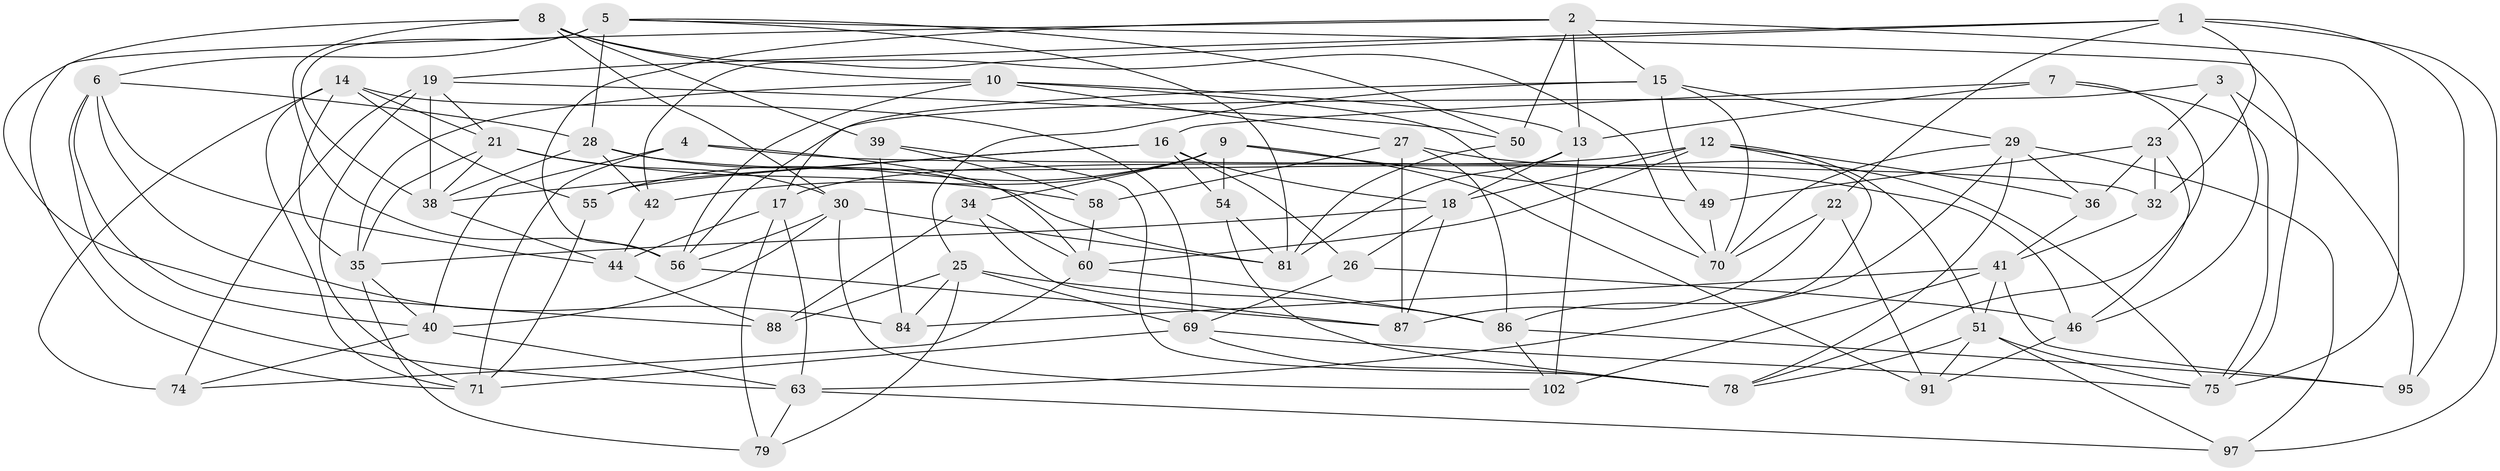 // original degree distribution, {4: 1.0}
// Generated by graph-tools (version 1.1) at 2025/11/02/27/25 16:11:49]
// undirected, 63 vertices, 163 edges
graph export_dot {
graph [start="1"]
  node [color=gray90,style=filled];
  1 [super="+31"];
  2 [super="+11"];
  3;
  4;
  5 [super="+45"];
  6 [super="+59"];
  7;
  8 [super="+94"];
  9 [super="+20"];
  10 [super="+89"];
  12 [super="+37"];
  13 [super="+53"];
  14 [super="+67"];
  15 [super="+77"];
  16 [super="+65"];
  17 [super="+92"];
  18 [super="+24"];
  19 [super="+43"];
  21 [super="+68"];
  22;
  23 [super="+57"];
  25 [super="+66"];
  26;
  27 [super="+33"];
  28 [super="+73"];
  29 [super="+82"];
  30 [super="+83"];
  32;
  34;
  35 [super="+72"];
  36;
  38 [super="+48"];
  39;
  40 [super="+62"];
  41 [super="+52"];
  42;
  44 [super="+61"];
  46 [super="+47"];
  49;
  50;
  51 [super="+80"];
  54;
  55;
  56 [super="+85"];
  58;
  60 [super="+76"];
  63 [super="+64"];
  69 [super="+101"];
  70 [super="+103"];
  71 [super="+93"];
  74;
  75 [super="+96"];
  78 [super="+98"];
  79;
  81 [super="+99"];
  84;
  86 [super="+90"];
  87 [super="+100"];
  88;
  91;
  95;
  97;
  102;
  1 -- 42;
  1 -- 95;
  1 -- 32;
  1 -- 22;
  1 -- 97;
  1 -- 19;
  2 -- 13;
  2 -- 15;
  2 -- 56;
  2 -- 75;
  2 -- 50;
  2 -- 71;
  3 -- 56;
  3 -- 46;
  3 -- 95;
  3 -- 23;
  4 -- 32;
  4 -- 71;
  4 -- 60;
  4 -- 40;
  5 -- 38;
  5 -- 75;
  5 -- 28;
  5 -- 81;
  5 -- 50;
  5 -- 6;
  6 -- 63;
  6 -- 28;
  6 -- 40;
  6 -- 84;
  6 -- 44;
  7 -- 16;
  7 -- 75;
  7 -- 78;
  7 -- 13;
  8 -- 56;
  8 -- 30;
  8 -- 88;
  8 -- 70;
  8 -- 39;
  8 -- 10;
  9 -- 55;
  9 -- 54;
  9 -- 42;
  9 -- 34;
  9 -- 91;
  9 -- 49;
  10 -- 27;
  10 -- 13;
  10 -- 56;
  10 -- 35;
  10 -- 70;
  12 -- 86;
  12 -- 60;
  12 -- 51;
  12 -- 36;
  12 -- 18;
  12 -- 17;
  13 -- 102;
  13 -- 81;
  13 -- 18;
  14 -- 55;
  14 -- 69;
  14 -- 35;
  14 -- 74;
  14 -- 21;
  14 -- 71;
  15 -- 29;
  15 -- 49;
  15 -- 70;
  15 -- 17;
  15 -- 25;
  16 -- 54;
  16 -- 26;
  16 -- 38;
  16 -- 55;
  16 -- 18;
  17 -- 44 [weight=2];
  17 -- 63;
  17 -- 79;
  18 -- 26;
  18 -- 35;
  18 -- 87;
  19 -- 50;
  19 -- 71;
  19 -- 38;
  19 -- 74;
  19 -- 21;
  21 -- 35;
  21 -- 58;
  21 -- 30;
  21 -- 38;
  22 -- 87;
  22 -- 70;
  22 -- 91;
  23 -- 32;
  23 -- 46 [weight=2];
  23 -- 49;
  23 -- 36;
  25 -- 88;
  25 -- 86;
  25 -- 84;
  25 -- 69;
  25 -- 79;
  26 -- 69;
  26 -- 46;
  27 -- 86;
  27 -- 87 [weight=2];
  27 -- 58;
  27 -- 75;
  28 -- 81;
  28 -- 42;
  28 -- 38;
  28 -- 46;
  29 -- 36;
  29 -- 78;
  29 -- 70;
  29 -- 97;
  29 -- 63;
  30 -- 40;
  30 -- 56;
  30 -- 81;
  30 -- 102;
  32 -- 41;
  34 -- 88;
  34 -- 60;
  34 -- 87;
  35 -- 79;
  35 -- 40;
  36 -- 41;
  38 -- 44;
  39 -- 84;
  39 -- 58;
  39 -- 78;
  40 -- 63;
  40 -- 74;
  41 -- 84;
  41 -- 95;
  41 -- 102;
  41 -- 51;
  42 -- 44;
  44 -- 88;
  46 -- 91;
  49 -- 70;
  50 -- 81;
  51 -- 78;
  51 -- 91;
  51 -- 97;
  51 -- 75;
  54 -- 81;
  54 -- 78;
  55 -- 71;
  56 -- 87;
  58 -- 60;
  60 -- 74;
  60 -- 86;
  63 -- 97;
  63 -- 79;
  69 -- 78;
  69 -- 71;
  69 -- 75;
  86 -- 102;
  86 -- 95;
}
